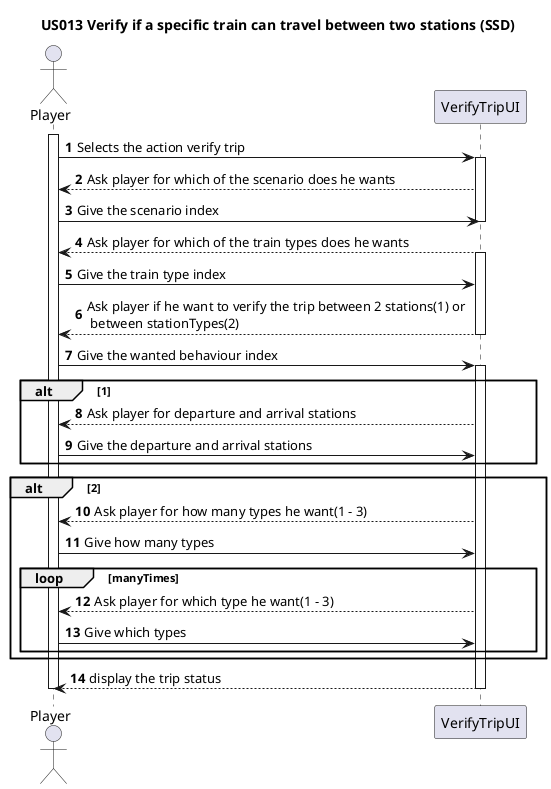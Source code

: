 @startuml

title US013 Verify if a specific train can travel between two stations (SSD)

autonumber
actor Player

activate Player
	Player -> VerifyTripUI : Selects the action verify trip
		activate VerifyTripUI
		VerifyTripUI --> Player : Ask player for which of the scenario does he wants
		Player -> VerifyTripUI : Give the scenario index
		deactivate VerifyTripUI
		VerifyTripUI --> Player : Ask player for which of the train types does he wants
		activate VerifyTripUI
		Player -> VerifyTripUI : Give the train type index

		VerifyTripUI --> Player : Ask player if he want to verify the trip between 2 stations(1) or \n between stationTypes(2)
		deactivate VerifyTripUI
		Player -> VerifyTripUI : Give the wanted behaviour index
		activate VerifyTripUI

			alt 1
				VerifyTripUI --> Player : Ask player for departure and arrival stations
				Player -> VerifyTripUI : Give the departure and arrival stations
			end

			alt 2
				VerifyTripUI --> Player : Ask player for how many types he want(1 - 3)
				Player -> VerifyTripUI : Give how many types
				loop manyTimes
					VerifyTripUI --> Player : Ask player for which type he want(1 - 3)
					Player -> VerifyTripUI : Give which types
				end

			end
			VerifyTripUI --> Player : display the trip status
		deactivate VerifyTripUI
deactivate Player

@enduml
